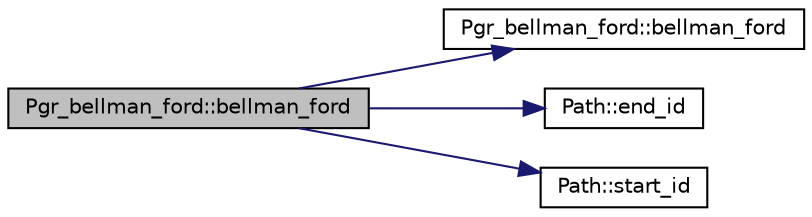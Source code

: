 digraph "Pgr_bellman_ford::bellman_ford"
{
  edge [fontname="Helvetica",fontsize="10",labelfontname="Helvetica",labelfontsize="10"];
  node [fontname="Helvetica",fontsize="10",shape=record];
  rankdir="LR";
  Node17 [label="Pgr_bellman_ford::bellman_ford",height=0.2,width=0.4,color="black", fillcolor="grey75", style="filled", fontcolor="black"];
  Node17 -> Node18 [color="midnightblue",fontsize="10",style="solid",fontname="Helvetica"];
  Node18 [label="Pgr_bellman_ford::bellman_ford",height=0.2,width=0.4,color="black", fillcolor="white", style="filled",URL="$classPgr__bellman__ford.html#a8db85c0d6ce87dc8c9998ebe0bb58024",tooltip="BellmanFord 1 to 1. "];
  Node17 -> Node19 [color="midnightblue",fontsize="10",style="solid",fontname="Helvetica"];
  Node19 [label="Path::end_id",height=0.2,width=0.4,color="black", fillcolor="white", style="filled",URL="$classPath.html#ad7eff4c127cba19f2052398089ac3b42"];
  Node17 -> Node20 [color="midnightblue",fontsize="10",style="solid",fontname="Helvetica"];
  Node20 [label="Path::start_id",height=0.2,width=0.4,color="black", fillcolor="white", style="filled",URL="$classPath.html#a969ad8937eb448f350193fd203ad97d2"];
}
